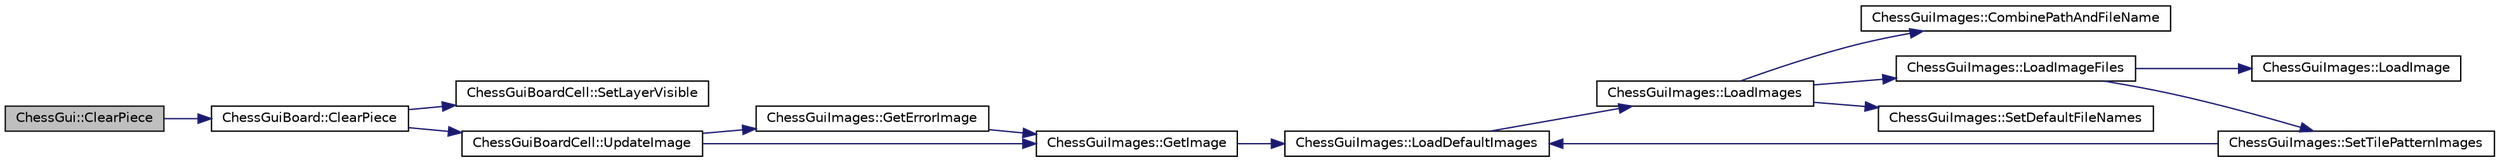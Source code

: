 digraph G
{
  bgcolor="transparent";
  edge [fontname="Helvetica",fontsize="10",labelfontname="Helvetica",labelfontsize="10"];
  node [fontname="Helvetica",fontsize="10",shape=record];
  rankdir=LR;
  Node1 [label="ChessGui::ClearPiece",height=0.2,width=0.4,color="black", fillcolor="grey75", style="filled" fontcolor="black"];
  Node1 -> Node2 [color="midnightblue",fontsize="10",style="solid",fontname="Helvetica"];
  Node2 [label="ChessGuiBoard::ClearPiece",height=0.2,width=0.4,color="black",URL="$d3/da9/classChessGuiBoard.html#ab4fe6982c1b35ed00ec893689a977a10"];
  Node2 -> Node3 [color="midnightblue",fontsize="10",style="solid",fontname="Helvetica"];
  Node3 [label="ChessGuiBoardCell::SetLayerVisible",height=0.2,width=0.4,color="black",URL="$d7/d31/classChessGuiBoardCell.html#aed39f7126590fe8e87995dbc195d0a1c",tooltip="sets wheter a layer should be drawn or not"];
  Node2 -> Node4 [color="midnightblue",fontsize="10",style="solid",fontname="Helvetica"];
  Node4 [label="ChessGuiBoardCell::UpdateImage",height=0.2,width=0.4,color="black",URL="$d7/d31/classChessGuiBoardCell.html#a14d4bcdc18a94ab74b840d1453533fac",tooltip="Draw all visible layers to image."];
  Node4 -> Node5 [color="midnightblue",fontsize="10",style="solid",fontname="Helvetica"];
  Node5 [label="ChessGuiImages::GetErrorImage",height=0.2,width=0.4,color="black",URL="$d3/d0c/classChessGuiImages.html#acea2ef3f81e33b4e8894ad13ffe845de"];
  Node5 -> Node6 [color="midnightblue",fontsize="10",style="solid",fontname="Helvetica"];
  Node6 [label="ChessGuiImages::GetImage",height=0.2,width=0.4,color="black",URL="$d3/d0c/classChessGuiImages.html#adc960269e94c9a376f1a62416c5f1dc3"];
  Node6 -> Node7 [color="midnightblue",fontsize="10",style="solid",fontname="Helvetica"];
  Node7 [label="ChessGuiImages::LoadDefaultImages",height=0.2,width=0.4,color="black",URL="$d3/d0c/classChessGuiImages.html#a57e91bb4124d6669d1aedeedd067f6af",tooltip="Loads images using the default names (SetDefaultFileNames) and a default path set at compile time..."];
  Node7 -> Node8 [color="midnightblue",fontsize="10",style="solid",fontname="Helvetica"];
  Node8 [label="ChessGuiImages::LoadImages",height=0.2,width=0.4,color="black",URL="$d3/d0c/classChessGuiImages.html#acfa291be8779b457d12e80a6a29686d6",tooltip="looks in directory defined by path for images following default naming (SetDefaultFileNames)"];
  Node8 -> Node9 [color="midnightblue",fontsize="10",style="solid",fontname="Helvetica"];
  Node9 [label="ChessGuiImages::CombinePathAndFileName",height=0.2,width=0.4,color="black",URL="$d3/d0c/classChessGuiImages.html#a7783367b689ddd77abf432a9fab97ff4",tooltip="Prepends path to the contents of imagePaths Does not modify any element of imagePaths that is empty (..."];
  Node8 -> Node10 [color="midnightblue",fontsize="10",style="solid",fontname="Helvetica"];
  Node10 [label="ChessGuiImages::LoadImageFiles",height=0.2,width=0.4,color="black",URL="$d3/d0c/classChessGuiImages.html#a1c2ada8d071aa420285949d1463bff80",tooltip="Attempts to load the values of imagePaths as Gdk::Pixbufs into images, matching indexes."];
  Node10 -> Node11 [color="midnightblue",fontsize="10",style="solid",fontname="Helvetica"];
  Node11 [label="ChessGuiImages::LoadImage",height=0.2,width=0.4,color="black",URL="$d3/d0c/classChessGuiImages.html#aedc5de514ad917457fdcdc6369e4b349",tooltip="Loads individual image with file located at path."];
  Node10 -> Node12 [color="midnightblue",fontsize="10",style="solid",fontname="Helvetica"];
  Node12 [label="ChessGuiImages::SetTilePatternImages",height=0.2,width=0.4,color="black",URL="$d3/d0c/classChessGuiImages.html#ad53cbd771cda6c7adb979bf128ade1e4",tooltip="Checks to see if a tile image was provided, if not, sets the tile to use BLACK_SQUARE or WHITE_SQUARE..."];
  Node12 -> Node7 [color="midnightblue",fontsize="10",style="solid",fontname="Helvetica"];
  Node8 -> Node13 [color="midnightblue",fontsize="10",style="solid",fontname="Helvetica"];
  Node13 [label="ChessGuiImages::SetDefaultFileNames",height=0.2,width=0.4,color="black",URL="$d3/d0c/classChessGuiImages.html#a90ff5eac1aa6937514ba37ad2655220d",tooltip="loads default filenames into imagePaths"];
  Node4 -> Node6 [color="midnightblue",fontsize="10",style="solid",fontname="Helvetica"];
}
